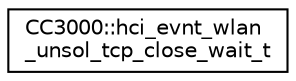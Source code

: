 digraph "Graphical Class Hierarchy"
{
  edge [fontname="Helvetica",fontsize="10",labelfontname="Helvetica",labelfontsize="10"];
  node [fontname="Helvetica",fontsize="10",shape=record];
  rankdir="LR";
  Node1 [label="CC3000::hci_evnt_wlan\l_unsol_tcp_close_wait_t",height=0.2,width=0.4,color="black", fillcolor="white", style="filled",URL="$d3/d4c/structCC3000_1_1hci__evnt__wlan__unsol__tcp__close__wait__t.html"];
}
